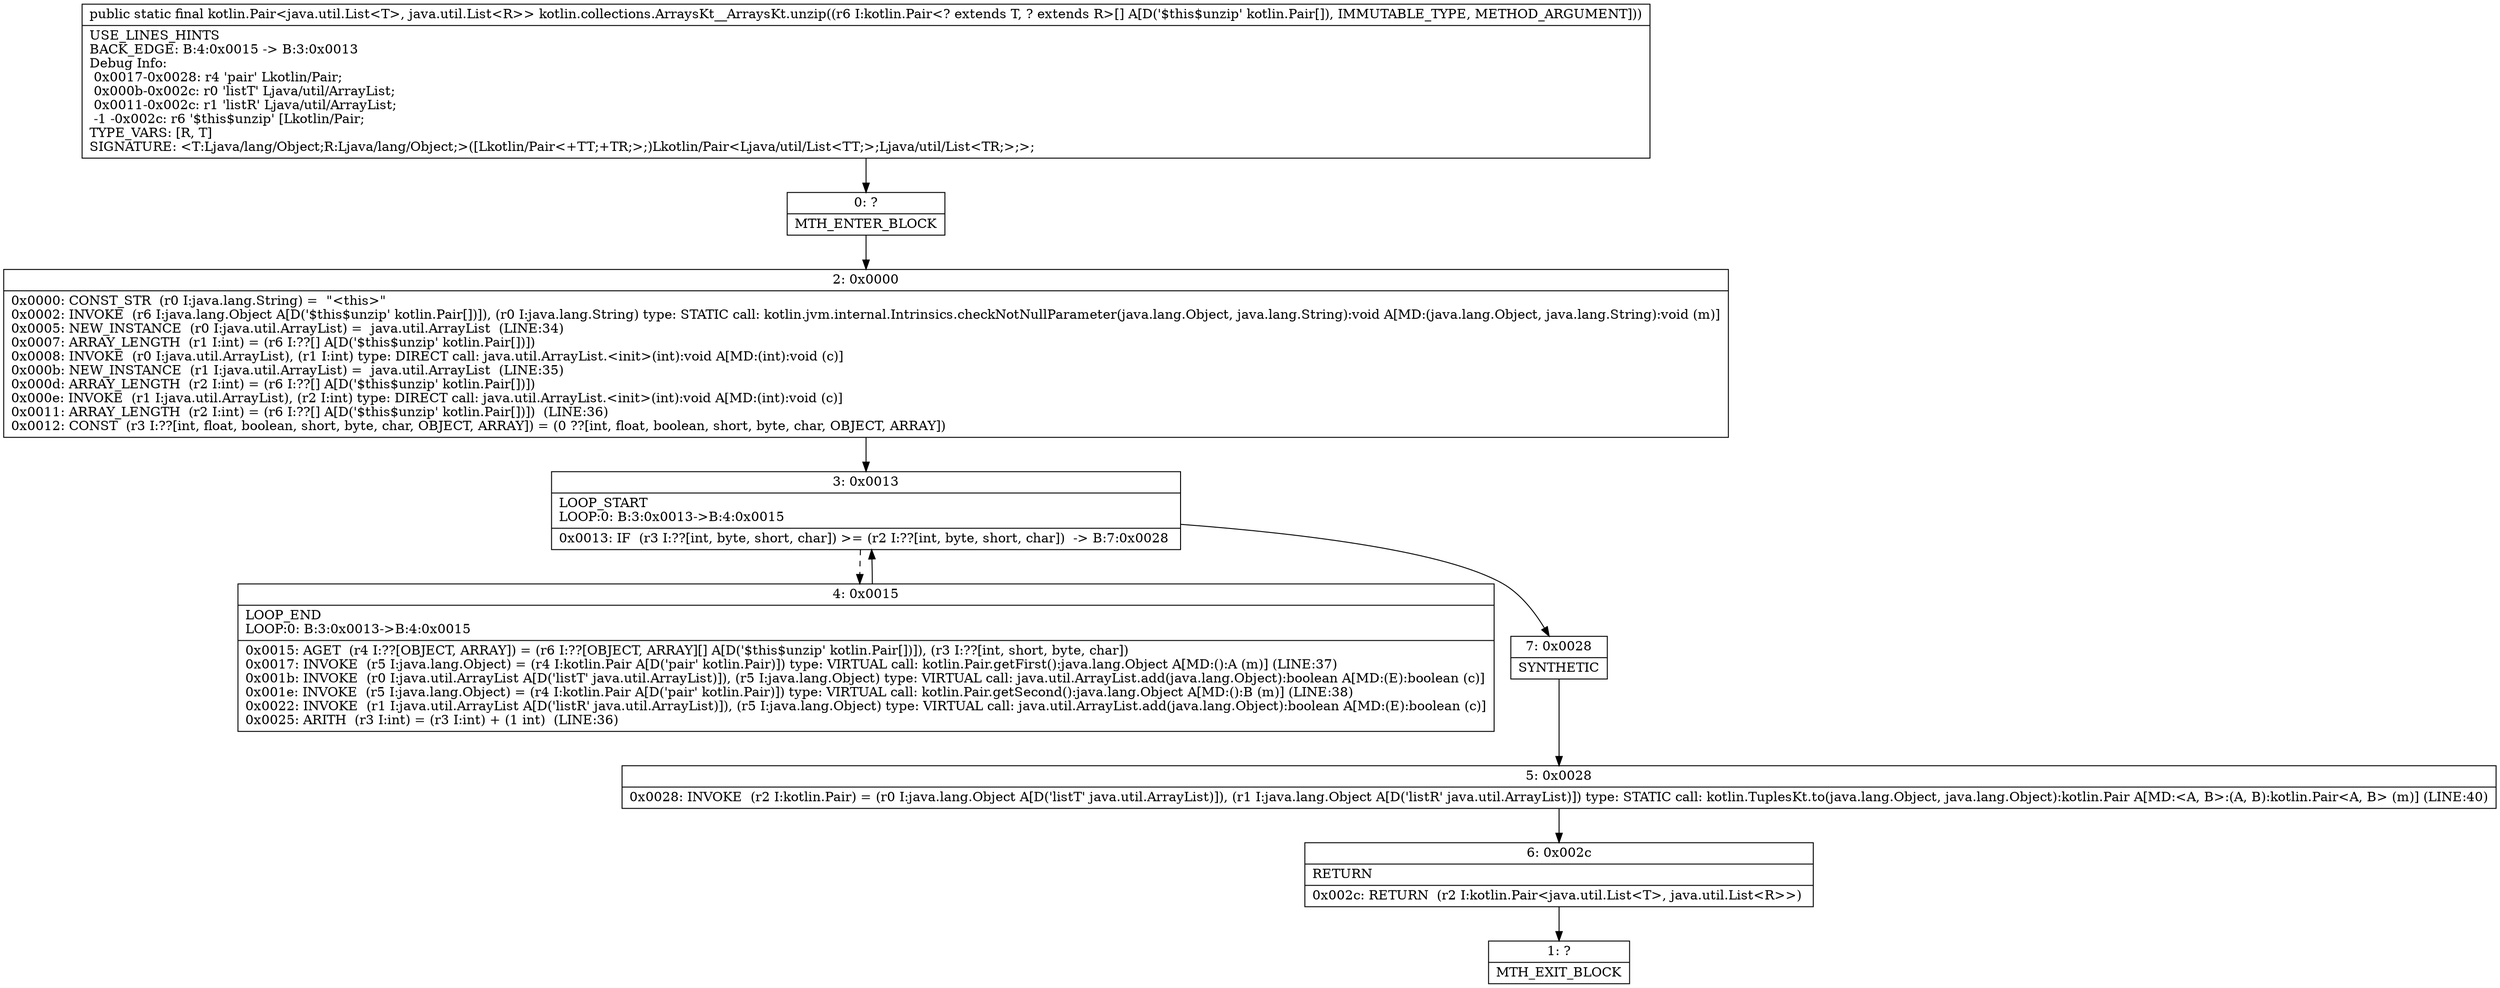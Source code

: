 digraph "CFG forkotlin.collections.ArraysKt__ArraysKt.unzip([Lkotlin\/Pair;)Lkotlin\/Pair;" {
Node_0 [shape=record,label="{0\:\ ?|MTH_ENTER_BLOCK\l}"];
Node_2 [shape=record,label="{2\:\ 0x0000|0x0000: CONST_STR  (r0 I:java.lang.String) =  \"\<this\>\" \l0x0002: INVOKE  (r6 I:java.lang.Object A[D('$this$unzip' kotlin.Pair[])]), (r0 I:java.lang.String) type: STATIC call: kotlin.jvm.internal.Intrinsics.checkNotNullParameter(java.lang.Object, java.lang.String):void A[MD:(java.lang.Object, java.lang.String):void (m)]\l0x0005: NEW_INSTANCE  (r0 I:java.util.ArrayList) =  java.util.ArrayList  (LINE:34)\l0x0007: ARRAY_LENGTH  (r1 I:int) = (r6 I:??[] A[D('$this$unzip' kotlin.Pair[])]) \l0x0008: INVOKE  (r0 I:java.util.ArrayList), (r1 I:int) type: DIRECT call: java.util.ArrayList.\<init\>(int):void A[MD:(int):void (c)]\l0x000b: NEW_INSTANCE  (r1 I:java.util.ArrayList) =  java.util.ArrayList  (LINE:35)\l0x000d: ARRAY_LENGTH  (r2 I:int) = (r6 I:??[] A[D('$this$unzip' kotlin.Pair[])]) \l0x000e: INVOKE  (r1 I:java.util.ArrayList), (r2 I:int) type: DIRECT call: java.util.ArrayList.\<init\>(int):void A[MD:(int):void (c)]\l0x0011: ARRAY_LENGTH  (r2 I:int) = (r6 I:??[] A[D('$this$unzip' kotlin.Pair[])])  (LINE:36)\l0x0012: CONST  (r3 I:??[int, float, boolean, short, byte, char, OBJECT, ARRAY]) = (0 ??[int, float, boolean, short, byte, char, OBJECT, ARRAY]) \l}"];
Node_3 [shape=record,label="{3\:\ 0x0013|LOOP_START\lLOOP:0: B:3:0x0013\-\>B:4:0x0015\l|0x0013: IF  (r3 I:??[int, byte, short, char]) \>= (r2 I:??[int, byte, short, char])  \-\> B:7:0x0028 \l}"];
Node_4 [shape=record,label="{4\:\ 0x0015|LOOP_END\lLOOP:0: B:3:0x0013\-\>B:4:0x0015\l|0x0015: AGET  (r4 I:??[OBJECT, ARRAY]) = (r6 I:??[OBJECT, ARRAY][] A[D('$this$unzip' kotlin.Pair[])]), (r3 I:??[int, short, byte, char]) \l0x0017: INVOKE  (r5 I:java.lang.Object) = (r4 I:kotlin.Pair A[D('pair' kotlin.Pair)]) type: VIRTUAL call: kotlin.Pair.getFirst():java.lang.Object A[MD:():A (m)] (LINE:37)\l0x001b: INVOKE  (r0 I:java.util.ArrayList A[D('listT' java.util.ArrayList)]), (r5 I:java.lang.Object) type: VIRTUAL call: java.util.ArrayList.add(java.lang.Object):boolean A[MD:(E):boolean (c)]\l0x001e: INVOKE  (r5 I:java.lang.Object) = (r4 I:kotlin.Pair A[D('pair' kotlin.Pair)]) type: VIRTUAL call: kotlin.Pair.getSecond():java.lang.Object A[MD:():B (m)] (LINE:38)\l0x0022: INVOKE  (r1 I:java.util.ArrayList A[D('listR' java.util.ArrayList)]), (r5 I:java.lang.Object) type: VIRTUAL call: java.util.ArrayList.add(java.lang.Object):boolean A[MD:(E):boolean (c)]\l0x0025: ARITH  (r3 I:int) = (r3 I:int) + (1 int)  (LINE:36)\l}"];
Node_7 [shape=record,label="{7\:\ 0x0028|SYNTHETIC\l}"];
Node_5 [shape=record,label="{5\:\ 0x0028|0x0028: INVOKE  (r2 I:kotlin.Pair) = (r0 I:java.lang.Object A[D('listT' java.util.ArrayList)]), (r1 I:java.lang.Object A[D('listR' java.util.ArrayList)]) type: STATIC call: kotlin.TuplesKt.to(java.lang.Object, java.lang.Object):kotlin.Pair A[MD:\<A, B\>:(A, B):kotlin.Pair\<A, B\> (m)] (LINE:40)\l}"];
Node_6 [shape=record,label="{6\:\ 0x002c|RETURN\l|0x002c: RETURN  (r2 I:kotlin.Pair\<java.util.List\<T\>, java.util.List\<R\>\>) \l}"];
Node_1 [shape=record,label="{1\:\ ?|MTH_EXIT_BLOCK\l}"];
MethodNode[shape=record,label="{public static final kotlin.Pair\<java.util.List\<T\>, java.util.List\<R\>\> kotlin.collections.ArraysKt__ArraysKt.unzip((r6 I:kotlin.Pair\<? extends T, ? extends R\>[] A[D('$this$unzip' kotlin.Pair[]), IMMUTABLE_TYPE, METHOD_ARGUMENT]))  | USE_LINES_HINTS\lBACK_EDGE: B:4:0x0015 \-\> B:3:0x0013\lDebug Info:\l  0x0017\-0x0028: r4 'pair' Lkotlin\/Pair;\l  0x000b\-0x002c: r0 'listT' Ljava\/util\/ArrayList;\l  0x0011\-0x002c: r1 'listR' Ljava\/util\/ArrayList;\l  \-1 \-0x002c: r6 '$this$unzip' [Lkotlin\/Pair;\lTYPE_VARS: [R, T]\lSIGNATURE: \<T:Ljava\/lang\/Object;R:Ljava\/lang\/Object;\>([Lkotlin\/Pair\<+TT;+TR;\>;)Lkotlin\/Pair\<Ljava\/util\/List\<TT;\>;Ljava\/util\/List\<TR;\>;\>;\l}"];
MethodNode -> Node_0;Node_0 -> Node_2;
Node_2 -> Node_3;
Node_3 -> Node_4[style=dashed];
Node_3 -> Node_7;
Node_4 -> Node_3;
Node_7 -> Node_5;
Node_5 -> Node_6;
Node_6 -> Node_1;
}

